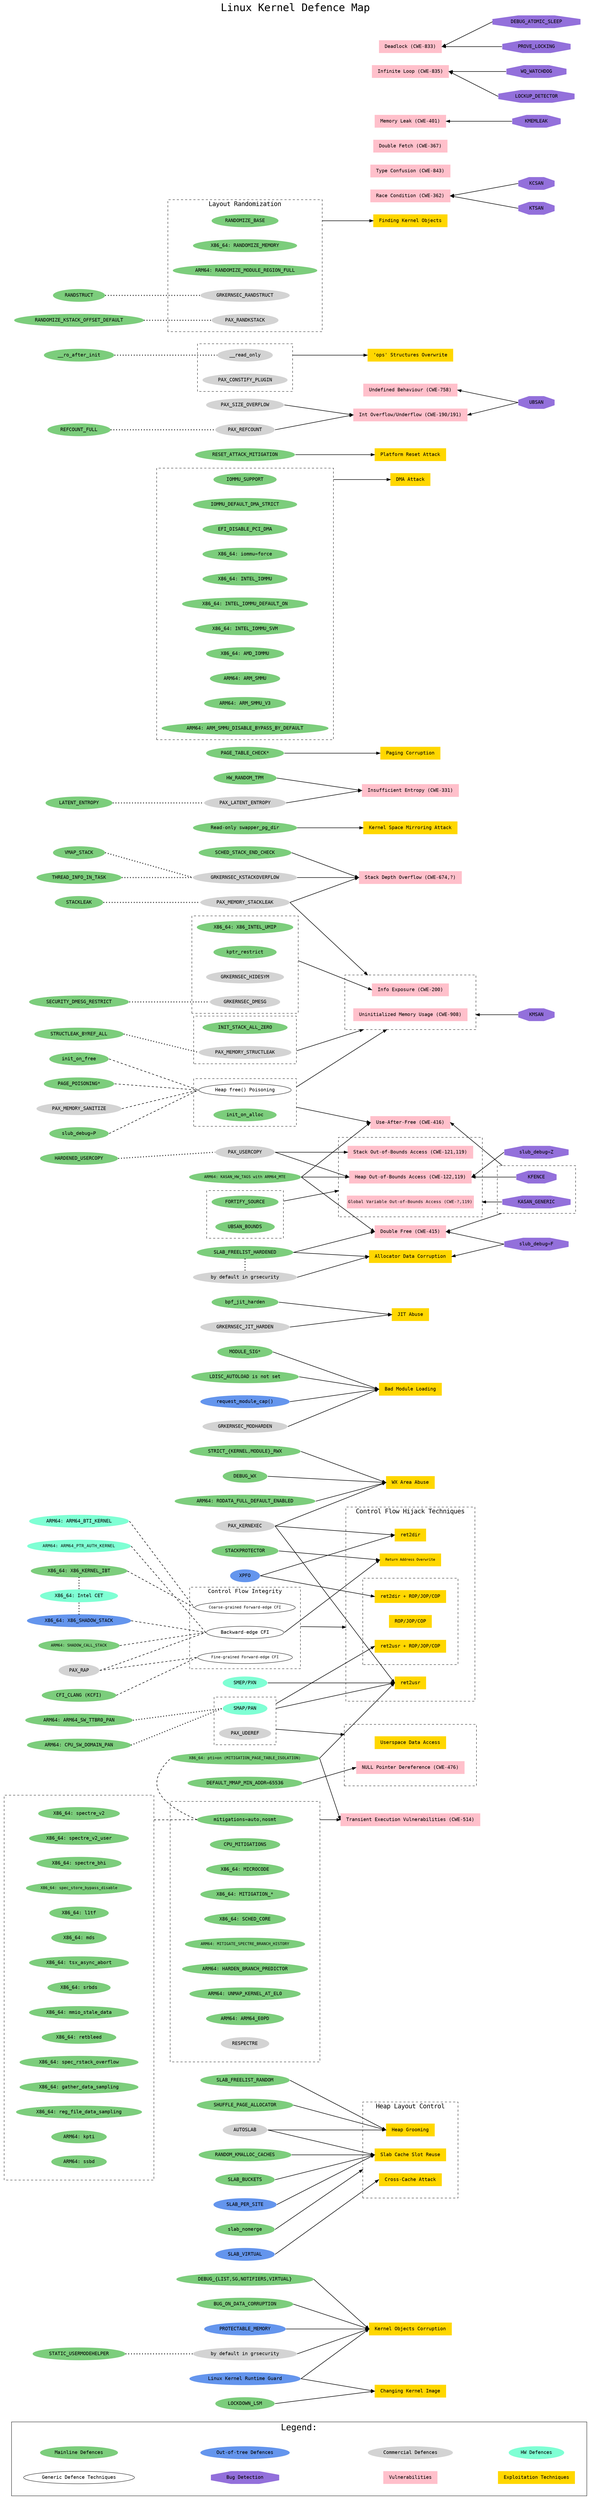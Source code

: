 //
// Linux Kernel Defence Map showing the relationships between:
//  - Vulnerability classes
//  - Exploitation techniques
//  - Bug detection mechanisms
//  - Defence technologies
//
// SPDX-FileCopyrightText: Alexander Popov <alex.popov@linux.com>
// SPDX-License-Identifier: GPL-3.0-only
//
// The node connections don't mean "full mitigation."
// Rather, each connection represents some kind of relationship.
// So this map should help to navigate the documentation and Linux kernel sources.
// See the references in README.md.
//
// This map describes kernel security hardening.
// It doesn't cover cutting attack surface, userspace security features
// and policies enforced by various Linux Security Modules (LSM).
//
// It is written in DOT language.
// How to generate svg:
//    dot -Tsvg linux-kernel-defence-map.dot -o linux-kernel-defence-map.svg
//

digraph {
  labelloc=top;
  fontsize=30;
  fontname=monospace;
  label="Linux Kernel Defence Map";
  compound=true;
  nodesep=0.5;
  splines=line;
  remincross=true;

  rankdir=LR;
  node [style=filled, fontname=monospace, margin="0.22,0.055"];
  edge [penwidth=1.5];

  subgraph cluster_legend {
    fontsize=25;
    label="Legend:";
    style="solid";
    margin=35;

    "Mainline Defences" [shape=oval, color=palegreen3];
    "Out-of-tree Defences" [shape=oval, color=cornflowerblue];
    "Commercial Defences" [shape=oval, color=lightgrey];
    "HW Defences" [shape=oval, color=aquamarine];
    "Generic Defence Techniques" [shape=oval, color=black, style=solid];
    "Bug Detection" [shape=octagon, color=mediumpurple];
    "Vulnerabilities" [shape=box, color=pink];
    "Exploitation Techniques" [shape=box, color=gold];
  }

  // For pretty legend layout:
  edge [arrowhead=none, style=invis];
  "Mainline Defences":e -> "Out-of-tree Defences":w;
  "Out-of-tree Defences":e -> "Commercial Defences":w;
  "Commercial Defences":e -> "HW Defences":w;
  "Generic Defence Techniques":e -> "Bug Detection":w;
  "Bug Detection":e -> "Vulnerabilities":w;
  "Vulnerabilities":e -> "Exploitation Techniques":w;


  // Defences
  {
    rank=same;

    // Mainline Defences
    node [shape=oval, color=palegreen3, style=filled];
    "DEBUG_{LIST,SG,NOTIFIERS,VIRTUAL}";
    "SLAB_FREELIST_RANDOM";
    "SHUFFLE_PAGE_ALLOCATOR";
    "STRICT_{KERNEL,MODULE}_RWX";
    "DEBUG_WX";
    "ARM64: RODATA_FULL_DEFAULT_ENABLED";
    "BUG_ON_DATA_CORRUPTION";
    "MODULE_SIG*";
    "bpf_jit_harden";
    "DEFAULT_MMAP_MIN_ADDR=65536";
    "SCHED_STACK_END_CHECK";
    "slab_nomerge"; // similar to disabled SLAB_MERGE_DEFAULT
    "LOCKDOWN_LSM";
    "LDISC_AUTOLOAD is not set";
    "STACKPROTECTOR";
    "ARM64: KASAN_HW_TAGS with ARM64_MTE" [fontsize=11];
    "Read-only swapper_pg_dir";
    "X86_64: pti=on (MITIGATION_PAGE_TABLE_ISOLATION)" [fontsize=11];
    "HW_RANDOM_TPM";
    "RANDOM_KMALLOC_CACHES";
    "PAGE_TABLE_CHECK*";
    "RESET_ATTACK_MITIGATION";
    "SLAB_BUCKETS";

    // Out-of-tree Defences
    node [shape=oval, color=cornflowerblue];
    "XPFO";
    "PROTECTABLE_MEMORY";
    "request_module_cap()";
    "Linux Kernel Runtime Guard"; // Disable MODULE_UNLOAD to make bypass harder
    "SLAB_VIRTUAL";
    "SLAB_PER_SITE";

    // Commercial Defences
    node [shape=oval, color=lightgrey];
    "GRKERNSEC_KSTACKOVERFLOW";
    "PAX_REFCOUNT";
    "PAX_SIZE_OVERFLOW";
    "PAX_USERCOPY";
    "PAX_KERNEXEC";
    "GRKERNSEC_JIT_HARDEN";
    "PAX_MEMORY_STACKLEAK";
    "GRKERNSEC_MODHARDEN";
    grsecurity_hardened_usermodehelper [label="by default in grsecurity"];
    "AUTOSLAB";
    "PAX_LATENT_ENTROPY";
  }

  subgraph cluster_cfi {
    label="Control Flow Integrity";
    fontsize=16;
    rank=same;
    style="dashed";
    margin=15;
    // Generic Defence Techniques
    node [shape=oval, color=black, style=solid];
    "Coarse-grained Forward-edge CFI" [fontsize=11];
    "Fine-grained Forward-edge CFI" [fontsize=11];
    "Backward-edge CFI";
  }

  subgraph cluster_cwe514_mitigations {
    label="";
    rank=same;
    style="dashed";
    margin=35;

    node [shape=oval, color=palegreen3]; // Mainline Defences
    "mitigations=auto,nosmt";
    "CPU_MITIGATIONS";
    "X86_64: MICROCODE";
    "X86_64: MITIGATION_*";
    "X86_64: SCHED_CORE";
    "ARM64: MITIGATE_SPECTRE_BRANCH_HISTORY" [fontsize=11];
    "ARM64: HARDEN_BRANCH_PREDICTOR";
    "ARM64: UNMAP_KERNEL_AT_EL0";
    "ARM64: ARM64_E0PD";

    "RESPECTRE" [shape=oval, color=lightgrey]; // Commercial Defence
  }

  subgraph cluster_smap_pan_uderef {
    label="";
    rank=same;
    style="dashed";
    margin=15;
    "SMAP/PAN" [shape=oval, color=aquamarine]; // HW Defence
    "PAX_UDEREF" [shape=oval, color=lightgrey]; // Commercial Defence
  }

  subgraph cluster_smep_pxn {
    label="";
    rank=same;
    style="invis";
    margin=15;
    "SMEP/PXN" [shape=oval, color=aquamarine]; // HW Defences
  }

  subgraph cluster_ro {
    label="";
    rank=same;
    style="dashed";
    margin=15;
    // Commercial Defences
    node [shape=oval, color=lightgrey];
    "__read_only";
    "PAX_CONSTIFY_PLUGIN";
  }

  subgraph cluster_layout_randomization_margin {
    label="";
    style="invis";
    margin=25;
    subgraph cluster_layout_randomization {
      label="Layout Randomization";
      rank=same;
      fontsize=18;
      style="dashed";
      margin=15;
      "RANDOMIZE_BASE" [shape=oval, color=palegreen3]; // Mainline Defence
      "X86_64: RANDOMIZE_MEMORY" [shape=oval, color=palegreen3]; // Mainline Defence
      "ARM64: RANDOMIZE_MODULE_REGION_FULL" [shape=oval, color=palegreen3]; // Mainline Defence
      "GRKERNSEC_RANDSTRUCT" [shape=oval, color=lightgrey]; // Commercial Defence
      "PAX_RANDKSTACK" [shape=oval, color=lightgrey]; // Commercial Defence
    }
  }

  subgraph cluster_info_exposure_mitigations {
    label="";
    rank=same;
    style="dashed";
    margin=15;
    "X86_64: X86_INTEL_UMIP" [shape=oval, color=palegreen3]; // Mainline Defence
    "kptr_restrict" [shape=oval, color=palegreen3]; // Mainline Defence
    "GRKERNSEC_HIDESYM" [shape=oval, color=lightgrey]; // Commercial Defence
    "GRKERNSEC_DMESG" [shape=oval, color=lightgrey]; // Commercial Defence
  }

  subgraph cluster_freelist_hardening {
    label="";
    rank=same;
    style="invis";
    margin=15;
    "SLAB_FREELIST_HARDENED" [shape=oval, color=palegreen3]; // Mainline Defence
    grsecurity_hardened_freelist [label="by default in grsecurity", shape=oval, color=lightgrey]; // Commercial Defence
  }

  subgraph cluster_stack_init {
    label="";
    rank=same;
    style="dashed";
    margin=15;
    "INIT_STACK_ALL_ZERO" [shape=oval, color=palegreen3]; // Mainline Defence
    "PAX_MEMORY_STRUCTLEAK" [shape=oval, color=lightgrey]; // Commercial Defence
  }

  subgraph cluster_heap_erasing {
    label="";
    rank=same;
    style="dashed";
    margin=15;
    "Heap free() Poisoning" [shape=oval, color=black, style=solid]; // Generic Defence Technique
    "init_on_alloc" [shape=oval, color=palegreen3]; // Mainline Defence
  }

  subgraph cluster_oob_detection {
    label="";
    rank=same;
    style="dashed";
    margin=15;
    node [shape=oval, color=palegreen3]; // Mainline Defence
    "FORTIFY_SOURCE";
    "UBSAN_BOUNDS";
  }

  subgraph cluster_iommu {
    label="";
    rank=same;
    style="dashed";
    margin=15;
    node [shape=oval, color=palegreen3]; // Mainline Defence
    "IOMMU_SUPPORT";
    "IOMMU_DEFAULT_DMA_STRICT";
    "EFI_DISABLE_PCI_DMA";
    "X86_64: iommu=force";
    "X86_64: INTEL_IOMMU";
    "X86_64: INTEL_IOMMU_DEFAULT_ON";
    "X86_64: INTEL_IOMMU_SVM";
    "X86_64: AMD_IOMMU";
    "ARM64: ARM_SMMU";
    "ARM64: ARM_SMMU_V3";
    "ARM64: ARM_SMMU_DISABLE_BYPASS_BY_DEFAULT";
  }

  // Defences: child nodes
  {
    rank=same;

    // Mainline Defences
    node [shape=oval, color=palegreen3];
    "REFCOUNT_FULL";
    "HARDENED_USERCOPY";
    "VMAP_STACK";
    "THREAD_INFO_IN_TASK";
    "RANDSTRUCT";
    "STRUCTLEAK_BYREF_ALL";
    "LATENT_ENTROPY";
    "__ro_after_init";
    "SECURITY_DMESG_RESTRICT";
    "ARM64: CPU_SW_DOMAIN_PAN";
    "ARM64: ARM64_SW_TTBR0_PAN";
    "STATIC_USERMODEHELPER";
    "slub_debug=P"; // object and padding poisoning
    "init_on_free";
    "PAGE_POISONING*";
    "STACKLEAK";
    "RANDOMIZE_KSTACK_OFFSET_DEFAULT";
    "CFI_CLANG (KCFI)";
    "ARM64: SHADOW_CALL_STACK" [fontsize=11];

    // Out-of-tree Defences
    node [shape=oval, color=cornflowerblue];

    // Commercial Defences
    node [shape=oval, color=lightgrey];
    "PAX_RAP";
    "PAX_MEMORY_SANITIZE";

    // HW Defences
    node [shape=oval, color=aquamarine];
    "ARM64: ARM64_PTR_AUTH_KERNEL" [fontsize=12];
    "ARM64: ARM64_BTI_KERNEL";
  }

  subgraph cluster_cet {
    label="";
    rank=same;
    style="invis";
    margin=10;
    "X86_64: Intel CET" [shape=oval, color=aquamarine]; // HW Defence
    "X86_64: X86_KERNEL_IBT" [shape=oval, color=palegreen3]; // Mainline Defence
    "X86_64: X86_SHADOW_STACK" [shape=oval, color=cornflowerblue]; // Out-of-tree Defence
  }

  subgraph cluster_cwe514_mitigations_2 {
    // Parts of "mitigations=auto,nosmt"
    label="";
    rank=same;
    style="dashed";
    margin=35;
    node [shape=oval, color=palegreen3]; // Mainline Defence
    "X86_64: spectre_v2";
    "X86_64: spectre_v2_user";
    "X86_64: spectre_bhi";
    "X86_64: spec_store_bypass_disable" [fontsize=11];
    "X86_64: l1tf";
    "X86_64: mds";
    "X86_64: tsx_async_abort";
    "X86_64: srbds";
    "X86_64: mmio_stale_data";
    "X86_64: retbleed";
    "X86_64: spec_rstack_overflow";
    "X86_64: gather_data_sampling";
    "X86_64: reg_file_data_sampling";
    "ARM64: kpti";
    "ARM64: ssbd";
  }

  // Defences relations
  edge [style=dashed, arrowhead=none, dir=none, headport=_, tailport=_];
  "CFI_CLANG (KCFI)":e -> "Fine-grained Forward-edge CFI":w;
  "ARM64: ARM64_BTI_KERNEL":e -> "Coarse-grained Forward-edge CFI":w;
  "X86_64: Intel CET":e -> "Coarse-grained Forward-edge CFI":w [style=invis];
  "X86_64: Intel CET":e -> "Backward-edge CFI":w [style=invis];
  "X86_64: X86_KERNEL_IBT":e -> "Coarse-grained Forward-edge CFI":w;
  "X86_64: X86_KERNEL_IBT" -> "X86_64: Intel CET" [constraint=false, style=dotted, penwidth=3];
  "X86_64: X86_SHADOW_STACK":e -> "Backward-edge CFI":w;
  "X86_64: X86_SHADOW_STACK" -> "X86_64: Intel CET" [constraint=false, style=dotted, penwidth=3];
  "PAX_RAP":e -> "Fine-grained Forward-edge CFI":w;
  "PAX_RAP":e -> "Backward-edge CFI":w;
  "ARM64: ARM64_PTR_AUTH_KERNEL":e -> "Backward-edge CFI":w;
  "ARM64: SHADOW_CALL_STACK":e -> "Backward-edge CFI":w;
  "PAX_MEMORY_SANITIZE":e -> "Heap free() Poisoning":w;
  "slub_debug=P":e -> "Heap free() Poisoning":w;
  "init_on_free":e -> "Heap free() Poisoning":w;
  "PAGE_POISONING*":e -> "Heap free() Poisoning":w;

  edge [style=dotted, arrowhead=none, dir=none, headport=_, tailport=_, penwidth=3];
  "REFCOUNT_FULL":e -> "PAX_REFCOUNT":w;
  "HARDENED_USERCOPY":e -> "PAX_USERCOPY":w;
  "VMAP_STACK":e -> "GRKERNSEC_KSTACKOVERFLOW":w;
  "THREAD_INFO_IN_TASK":e -> "GRKERNSEC_KSTACKOVERFLOW":w;
  "RANDSTRUCT":e -> "GRKERNSEC_RANDSTRUCT":w;
  "STRUCTLEAK_BYREF_ALL":e -> "PAX_MEMORY_STRUCTLEAK":w;
  "LATENT_ENTROPY":e -> "PAX_LATENT_ENTROPY":w;
  "__ro_after_init":e -> "__read_only":w;
  "SECURITY_DMESG_RESTRICT":e -> "GRKERNSEC_DMESG":w;
  "STACKLEAK":e -> "PAX_MEMORY_STACKLEAK":w;
  "ARM64: CPU_SW_DOMAIN_PAN":e -> "SMAP/PAN":w;
  "ARM64: ARM64_SW_TTBR0_PAN":e -> "SMAP/PAN":w;
  "STATIC_USERMODEHELPER":e -> grsecurity_hardened_usermodehelper:w;
  "SLAB_FREELIST_HARDENED" -> grsecurity_hardened_freelist [constraint=false];
  "RANDOMIZE_KSTACK_OFFSET_DEFAULT":e -> "PAX_RANDKSTACK":w;
  "mitigations=auto,nosmt":w -> "X86_64: pti=on (MITIGATION_PAGE_TABLE_ISOLATION)":w [style=invis, constraint=false]; // hackish, but good-looking
  "mitigations=auto,nosmt":w -> "X86_64: pti=on (MITIGATION_PAGE_TABLE_ISOLATION)":w [penwidth=1.5, style=dashed, constraint=false];
  "X86_64: spectre_v2":s -> "mitigations=auto,nosmt":w [penwidth=1.5, style=dashed, ltail=cluster_cwe514_mitigations_2];


  // Vulnerabilities and Exploitation Techniques
  {
    rank=same;

    // Vulnerabilities
    node [shape=box, color=pink];
    "Stack Depth Overflow (CWE-674,?)" [URL="https://cwe.mitre.org/data/definitions/674.html"];
    "Int Overflow/Underflow (CWE-190/191)" [URL="https://cwe.mitre.org/data/definitions/190.html"];
    "Use-After-Free (CWE-416)" [URL="https://cwe.mitre.org/data/definitions/416.html"];
    "Double Free (CWE-415)" [URL="https://cwe.mitre.org/data/definitions/415.html"];
    "Race Condition (CWE-362)" [URL="https://cwe.mitre.org/data/definitions/362.html"];
    "Undefined Behaviour (CWE-758)" [URL="https://cwe.mitre.org/data/definitions/758.html"];
    "Type Confusion (CWE-843)" [URL="https://cwe.mitre.org/data/definitions/843.html"];
    "Double Fetch (CWE-367)" [URL="https://cwe.mitre.org/data/definitions/367.html"];
    "Memory Leak (CWE-401)" [URL="https://cwe.mitre.org/data/definitions/401.html"];
    "Transient Execution Vulnerabilities (CWE-514)" [URL="https://cwe.mitre.org/data/definitions/514.html"];
    "Insufficient Entropy (CWE-331)" [URL="https://cwe.mitre.org/data/definitions/331.html"];

    // Exploitation Techniques
    node [shape=box, color=gold];
    "Kernel Objects Corruption";
    "Allocator Data Corruption";
    "Finding Kernel Objects";
    "JIT Abuse";
    "WX Area Abuse";
    "Changing Kernel Image";
    "Bad Module Loading";
    "'ops' Structures Overwrite";
    "Kernel Space Mirroring Attack";
    "Paging Corruption";
  }

  subgraph cluster_oob {
    label="";
    rank=same;
    style="dashed";
    margin=25;

    // Vulnerabilities
    node [shape=box, color=pink];
    "Heap Out-of-Bounds Access (CWE-122,119)" [URL="https://cwe.mitre.org/data/definitions/122.html"];
    "Stack Out-of-Bounds Access (CWE-121,119)" [URL="https://cwe.mitre.org/data/definitions/121.html"];
    "Global Variable Out-of-Bounds Access (CWE-?,119)" [fontsize=12, margin="0.04", URL="https://cwe.mitre.org/data/definitions/119.html"];
  }

  subgraph cluster_userspace_access {
    label="";
    rank=same;
    style="dashed";
    margin=35;

    // Vulnerability
    "NULL Pointer Dereference (CWE-476)" [shape=box, color=pink, URL="https://cwe.mitre.org/data/definitions/476.html"];

    // Exploitation Technique
    "Userspace Data Access" [shape=box, color=gold];
  }

  subgraph cluster_control_flow_hijack {
    label="  Control Flow Hijack Techniques  ";
    fontsize=18;
    rank=same;
    style="dashed";
    margin=35;
    node [shape=box, color=gold]; // Exploitation Techniques
    subgraph cluster_with_rop {
      label="";
      margin=35;
      "ROP/JOP/COP";
      "ret2usr + ROP/JOP/COP";
      "ret2dir + ROP/JOP/COP";
    }
    "ret2usr";
    "ret2dir";
    "Return Address Overwrite" [fontsize=10.5];
  }

  subgraph cluster_heap_layout_control {
    label="Heap Layout Control";
    fontsize=18;
    rank=same;
    style="dashed";
    margin=35;
    node [shape=box, color=gold]; // Exploitation Techniques
    "Heap Grooming";
    "Slab Cache Slot Reuse";
    "Cross-Cache Attack";
  }

  subgraph cluster_info_exposures {
    label="";
    rank=same;
    style="dashed";
    margin=25;
    node [shape=box, color=pink]; // Vulnerabilities
    "Info Exposure (CWE-200)" [URL="https://cwe.mitre.org/data/definitions/200.html"];
    "Uninitialized Memory Usage (CWE-908)" [URL="https://cwe.mitre.org/data/definitions/908.html"];
  }

  subgraph cluster_hang {
    label="";
    rank=same;
    style="invis";
    margin=15;
    node [shape=box, color=pink]; // Vulnerabilities
    "Deadlock (CWE-833)" [URL="https://cwe.mitre.org/data/definitions/833.html"];
    "Infinite Loop (CWE-835)" [URL="https://cwe.mitre.org/data/definitions/835.html"];
  }

  subgraph cluster_hw_attacks {
    label="";
    rank=same;
    style="invis";
    margin=25;
    node [shape=box, color=gold]; // Exploitation Techniques
    "DMA Attack";
    "Platform Reset Attack";
  }


  // Bug Detection Mechanisms
  {
    rank=same;
    node [shape=octagon, color=mediumpurple];
    "UBSAN";
    "KMSAN";
    "KTSAN";
    "KCSAN";
    "KMEMLEAK";
    "PROVE_LOCKING";
    "DEBUG_ATOMIC_SLEEP";
    "LOCKUP_DETECTOR";
    "WQ_WATCHDOG";
    "slub_debug=F"; // sanity checks
    "slub_debug=Z"; // red zoning
  }

  subgraph cluster_uaf_detection {
    label="";
    rank=same;
    style="dashed";
    margin=15;
    node [shape=octagon, color=mediumpurple]; // Bug Detection Mechanisms
    "KASAN_GENERIC";
    "KFENCE";
  }

  // Relations: Bug Detection Mechanisms vs Vulnerabilities
  edge [style=solid, arrowhead=normal, dir=back, headport=_, tailport=_, penwidth=1.5];
  "Global Variable Out-of-Bounds Access (CWE-?,119)":e -> "KASAN_GENERIC":w [ltail=cluster_oob];
  "Use-After-Free (CWE-416)":e -> "KFENCE":w [lhead=cluster_uaf_detection];
  "Double Free (CWE-415)":e -> "KASAN_GENERIC" [lhead=cluster_uaf_detection];
  "Undefined Behaviour (CWE-758)":e -> "UBSAN":w;
  "Int Overflow/Underflow (CWE-190/191)":e -> "UBSAN":w;
  "Uninitialized Memory Usage (CWE-908)":e -> "KMSAN":w [ltail=cluster_info_exposures];
  "Race Condition (CWE-362)":e -> "KTSAN":w;
  "Race Condition (CWE-362)":e -> "KCSAN":w;
  "Memory Leak (CWE-401)":e -> "KMEMLEAK":w;
  "Deadlock (CWE-833)":e -> "PROVE_LOCKING":w;
  "Deadlock (CWE-833)":e -> "DEBUG_ATOMIC_SLEEP":w;
  "Infinite Loop (CWE-835)":e -> "LOCKUP_DETECTOR":w;
  "Infinite Loop (CWE-835)":e -> "WQ_WATCHDOG":w;
  "Heap Out-of-Bounds Access (CWE-122,119)":e -> "slub_debug=Z":w;
  "Double Free (CWE-415)":e -> "slub_debug=F":w;
  "Allocator Data Corruption":e -> "slub_debug=F":w;
  "Heap Out-of-Bounds Access (CWE-122,119)":e -> "KFENCE":w;


  // Relations: Defences vs Vulnerabilities and Exploitation Techniques
  edge [style=solid, arrowhead=normal, dir=forward, headport=_, tailport=_];
  "GRKERNSEC_KSTACKOVERFLOW":e -> "Stack Depth Overflow (CWE-674,?)":w;
  "PAX_MEMORY_STACKLEAK":e -> "Stack Depth Overflow (CWE-674,?)":w;
  "SCHED_STACK_END_CHECK":e -> "Stack Depth Overflow (CWE-674,?)":w;

  "PAX_USERCOPY":e -> "Heap Out-of-Bounds Access (CWE-122,119)":w;
  "ARM64: KASAN_HW_TAGS with ARM64_MTE":e -> "Heap Out-of-Bounds Access (CWE-122,119)":w;
  "FORTIFY_SOURCE":e -> "Heap Out-of-Bounds Access (CWE-122,119)" [ltail=cluster_oob_detection, lhead=cluster_oob];

  "PAX_USERCOPY":e -> "Stack Out-of-Bounds Access (CWE-121,119)":w;

  "PAX_REFCOUNT":e -> "Int Overflow/Underflow (CWE-190/191)":w;
  "PAX_SIZE_OVERFLOW":e -> "Int Overflow/Underflow (CWE-190/191)":w;

  "PAX_MEMORY_STACKLEAK":e -> "Uninitialized Memory Usage (CWE-908)" [lhead=cluster_info_exposures];
  "PAX_MEMORY_STRUCTLEAK":e -> "Uninitialized Memory Usage (CWE-908)" [ltail=cluster_stack_init, lhead=cluster_info_exposures];
  "Heap free() Poisoning":e -> "Uninitialized Memory Usage (CWE-908)" [ltail=cluster_heap_erasing, lhead=cluster_info_exposures];

  "Heap free() Poisoning":s -> "Use-After-Free (CWE-416)":w [ltail=cluster_heap_erasing];
  "ARM64: KASAN_HW_TAGS with ARM64_MTE":e -> "Use-After-Free (CWE-416)":w;

  "SLAB_FREELIST_HARDENED":e -> "Double Free (CWE-415)":w;
  "ARM64: KASAN_HW_TAGS with ARM64_MTE":e -> "Double Free (CWE-415)":w;

  "kptr_restrict":e -> "Info Exposure (CWE-200)":w [ltail=cluster_info_exposure_mitigations];

  "DEBUG_{LIST,SG,NOTIFIERS,VIRTUAL}":e -> "Kernel Objects Corruption":w;
  "BUG_ON_DATA_CORRUPTION":e -> "Kernel Objects Corruption":w;
  "PROTECTABLE_MEMORY":e -> "Kernel Objects Corruption":w;
  grsecurity_hardened_usermodehelper:e -> "Kernel Objects Corruption":w;
  "Linux Kernel Runtime Guard":e -> "Kernel Objects Corruption":w;

  grsecurity_hardened_freelist:e -> "Allocator Data Corruption":w;
  "SLAB_FREELIST_HARDENED":e -> "Allocator Data Corruption":w;

  "__read_only":e -> "'ops' Structures Overwrite":w [ltail=cluster_ro];

  "SLAB_FREELIST_RANDOM":e -> "Heap Grooming":w;
  "SHUFFLE_PAGE_ALLOCATOR":e -> "Heap Grooming":w;
  "AUTOSLAB":e -> "Heap Grooming":w;

  "AUTOSLAB":e -> "Slab Cache Slot Reuse":w;
  "SLAB_BUCKETS":e -> "Slab Cache Slot Reuse":w;
  "RANDOM_KMALLOC_CACHES":e -> "Slab Cache Slot Reuse":w;
  "SLAB_PER_SITE":e -> "Slab Cache Slot Reuse":w;
  "slab_nomerge":e -> "Slab Cache Slot Reuse":sw [lhead=cluster_heap_layout_control];

  "SLAB_VIRTUAL":e -> "Cross-Cache Attack":w;

  "STACKPROTECTOR":e -> "Return Address Overwrite":w;
  "Backward-edge CFI":e -> "Return Address Overwrite":w;

  "Backward-edge CFI":n -> "ROP/JOP/COP":s [lhead=cluster_control_flow_hijack, ltail=cluster_cfi];

  "PAX_KERNEXEC":e -> "ret2usr":w;
  "X86_64: pti=on (MITIGATION_PAGE_TABLE_ISOLATION)":e -> "ret2usr":w;
  "SMEP/PXN":e -> "ret2usr":w;
  "SMAP/PAN":s -> "ret2usr":w [ltail=cluster_smap_pan_uderef];

  "PAX_UDEREF":n -> "Userspace Data Access":e [ltail=cluster_smap_pan_uderef, lhead=cluster_userspace_access];

  "DEFAULT_MMAP_MIN_ADDR=65536":e -> "NULL Pointer Dereference (CWE-476)":w;

  "SMAP/PAN":e -> "ret2usr + ROP/JOP/COP":w [ltail=cluster_smap_pan_uderef];

  "PAX_KERNEXEC":e -> "ret2dir":w;
  "XPFO":e -> "ret2dir":w;

  "XPFO":e -> "ret2dir + ROP/JOP/COP":w;

  "RANDOMIZE_BASE":e -> "Finding Kernel Objects":w [ltail=cluster_layout_randomization];

  "PAX_LATENT_ENTROPY":e -> "Insufficient Entropy (CWE-331)":w;
  "HW_RANDOM_TPM":e -> "Insufficient Entropy (CWE-331)":w;

  "GRKERNSEC_JIT_HARDEN":e -> "JIT Abuse":w;
  "bpf_jit_harden":e -> "JIT Abuse":w;

  "PAX_KERNEXEC":e -> "WX Area Abuse":w;
  "STRICT_{KERNEL,MODULE}_RWX":e -> "WX Area Abuse":w;
  "DEBUG_WX":e -> "WX Area Abuse":w;
  "ARM64: RODATA_FULL_DEFAULT_ENABLED":e -> "WX Area Abuse":w;

  "LOCKDOWN_LSM":e -> "Changing Kernel Image":w;
  "Linux Kernel Runtime Guard":e -> "Changing Kernel Image":w;

  "GRKERNSEC_MODHARDEN":e -> "Bad Module Loading":w;
  "MODULE_SIG*":e -> "Bad Module Loading":w;
  "request_module_cap()":e -> "Bad Module Loading":w;
  "LDISC_AUTOLOAD is not set":e -> "Bad Module Loading":w;

  "mitigations=auto,nosmt":e -> "Transient Execution Vulnerabilities (CWE-514)":w [ltail=cluster_cwe514_mitigations];
  "X86_64: pti=on (MITIGATION_PAGE_TABLE_ISOLATION)":e -> "Transient Execution Vulnerabilities (CWE-514)":w;

  "Read-only swapper_pg_dir":e -> "Kernel Space Mirroring Attack":w;

  "IOMMU_SUPPORT":e -> "DMA Attack":w [ltail=cluster_iommu];

  "RESET_ATTACK_MITIGATION":e -> "Platform Reset Attack":w;

  "PAGE_TABLE_CHECK*":e -> "Paging Corruption":w;
}
